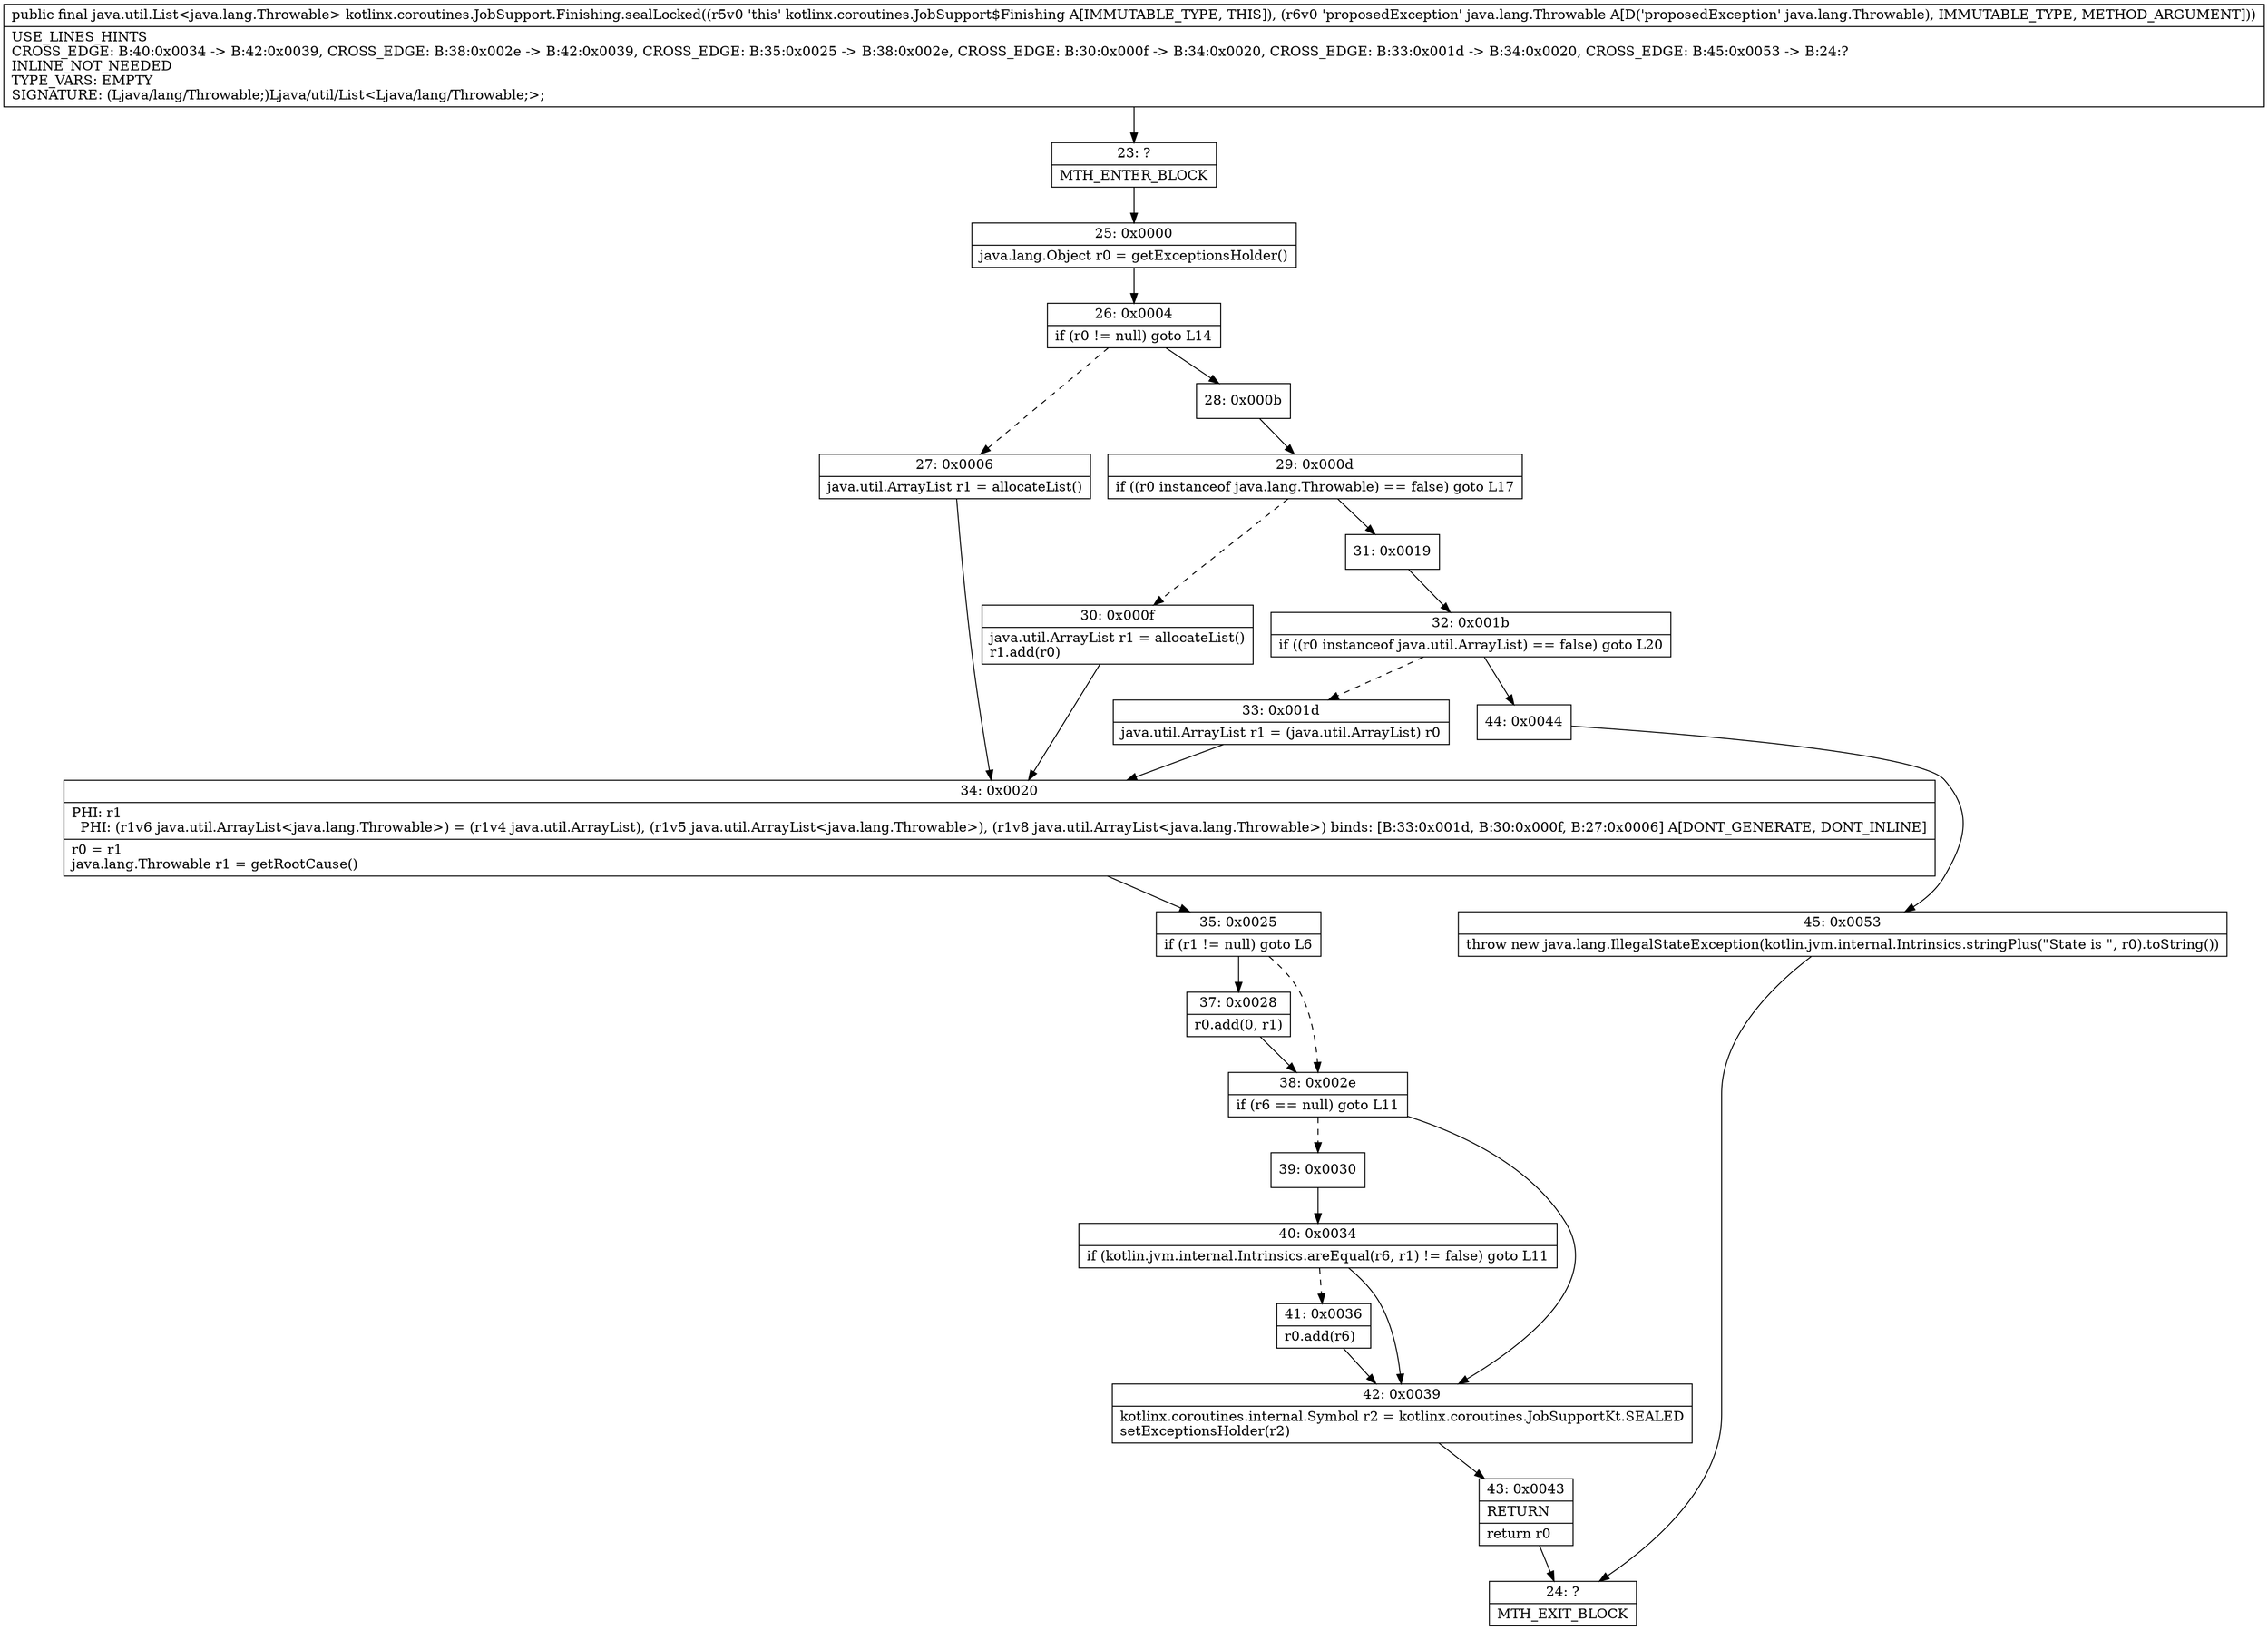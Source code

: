 digraph "CFG forkotlinx.coroutines.JobSupport.Finishing.sealLocked(Ljava\/lang\/Throwable;)Ljava\/util\/List;" {
Node_23 [shape=record,label="{23\:\ ?|MTH_ENTER_BLOCK\l}"];
Node_25 [shape=record,label="{25\:\ 0x0000|java.lang.Object r0 = getExceptionsHolder()\l}"];
Node_26 [shape=record,label="{26\:\ 0x0004|if (r0 != null) goto L14\l}"];
Node_27 [shape=record,label="{27\:\ 0x0006|java.util.ArrayList r1 = allocateList()\l}"];
Node_34 [shape=record,label="{34\:\ 0x0020|PHI: r1 \l  PHI: (r1v6 java.util.ArrayList\<java.lang.Throwable\>) = (r1v4 java.util.ArrayList), (r1v5 java.util.ArrayList\<java.lang.Throwable\>), (r1v8 java.util.ArrayList\<java.lang.Throwable\>) binds: [B:33:0x001d, B:30:0x000f, B:27:0x0006] A[DONT_GENERATE, DONT_INLINE]\l|r0 = r1\ljava.lang.Throwable r1 = getRootCause()\l}"];
Node_35 [shape=record,label="{35\:\ 0x0025|if (r1 != null) goto L6\l}"];
Node_37 [shape=record,label="{37\:\ 0x0028|r0.add(0, r1)\l}"];
Node_38 [shape=record,label="{38\:\ 0x002e|if (r6 == null) goto L11\l}"];
Node_39 [shape=record,label="{39\:\ 0x0030}"];
Node_40 [shape=record,label="{40\:\ 0x0034|if (kotlin.jvm.internal.Intrinsics.areEqual(r6, r1) != false) goto L11\l}"];
Node_41 [shape=record,label="{41\:\ 0x0036|r0.add(r6)\l}"];
Node_42 [shape=record,label="{42\:\ 0x0039|kotlinx.coroutines.internal.Symbol r2 = kotlinx.coroutines.JobSupportKt.SEALED\lsetExceptionsHolder(r2)\l}"];
Node_43 [shape=record,label="{43\:\ 0x0043|RETURN\l|return r0\l}"];
Node_24 [shape=record,label="{24\:\ ?|MTH_EXIT_BLOCK\l}"];
Node_28 [shape=record,label="{28\:\ 0x000b}"];
Node_29 [shape=record,label="{29\:\ 0x000d|if ((r0 instanceof java.lang.Throwable) == false) goto L17\l}"];
Node_30 [shape=record,label="{30\:\ 0x000f|java.util.ArrayList r1 = allocateList()\lr1.add(r0)\l}"];
Node_31 [shape=record,label="{31\:\ 0x0019}"];
Node_32 [shape=record,label="{32\:\ 0x001b|if ((r0 instanceof java.util.ArrayList) == false) goto L20\l}"];
Node_33 [shape=record,label="{33\:\ 0x001d|java.util.ArrayList r1 = (java.util.ArrayList) r0\l}"];
Node_44 [shape=record,label="{44\:\ 0x0044}"];
Node_45 [shape=record,label="{45\:\ 0x0053|throw new java.lang.IllegalStateException(kotlin.jvm.internal.Intrinsics.stringPlus(\"State is \", r0).toString())\l}"];
MethodNode[shape=record,label="{public final java.util.List\<java.lang.Throwable\> kotlinx.coroutines.JobSupport.Finishing.sealLocked((r5v0 'this' kotlinx.coroutines.JobSupport$Finishing A[IMMUTABLE_TYPE, THIS]), (r6v0 'proposedException' java.lang.Throwable A[D('proposedException' java.lang.Throwable), IMMUTABLE_TYPE, METHOD_ARGUMENT]))  | USE_LINES_HINTS\lCROSS_EDGE: B:40:0x0034 \-\> B:42:0x0039, CROSS_EDGE: B:38:0x002e \-\> B:42:0x0039, CROSS_EDGE: B:35:0x0025 \-\> B:38:0x002e, CROSS_EDGE: B:30:0x000f \-\> B:34:0x0020, CROSS_EDGE: B:33:0x001d \-\> B:34:0x0020, CROSS_EDGE: B:45:0x0053 \-\> B:24:?\lINLINE_NOT_NEEDED\lTYPE_VARS: EMPTY\lSIGNATURE: (Ljava\/lang\/Throwable;)Ljava\/util\/List\<Ljava\/lang\/Throwable;\>;\l}"];
MethodNode -> Node_23;Node_23 -> Node_25;
Node_25 -> Node_26;
Node_26 -> Node_27[style=dashed];
Node_26 -> Node_28;
Node_27 -> Node_34;
Node_34 -> Node_35;
Node_35 -> Node_37;
Node_35 -> Node_38[style=dashed];
Node_37 -> Node_38;
Node_38 -> Node_39[style=dashed];
Node_38 -> Node_42;
Node_39 -> Node_40;
Node_40 -> Node_41[style=dashed];
Node_40 -> Node_42;
Node_41 -> Node_42;
Node_42 -> Node_43;
Node_43 -> Node_24;
Node_28 -> Node_29;
Node_29 -> Node_30[style=dashed];
Node_29 -> Node_31;
Node_30 -> Node_34;
Node_31 -> Node_32;
Node_32 -> Node_33[style=dashed];
Node_32 -> Node_44;
Node_33 -> Node_34;
Node_44 -> Node_45;
Node_45 -> Node_24;
}

